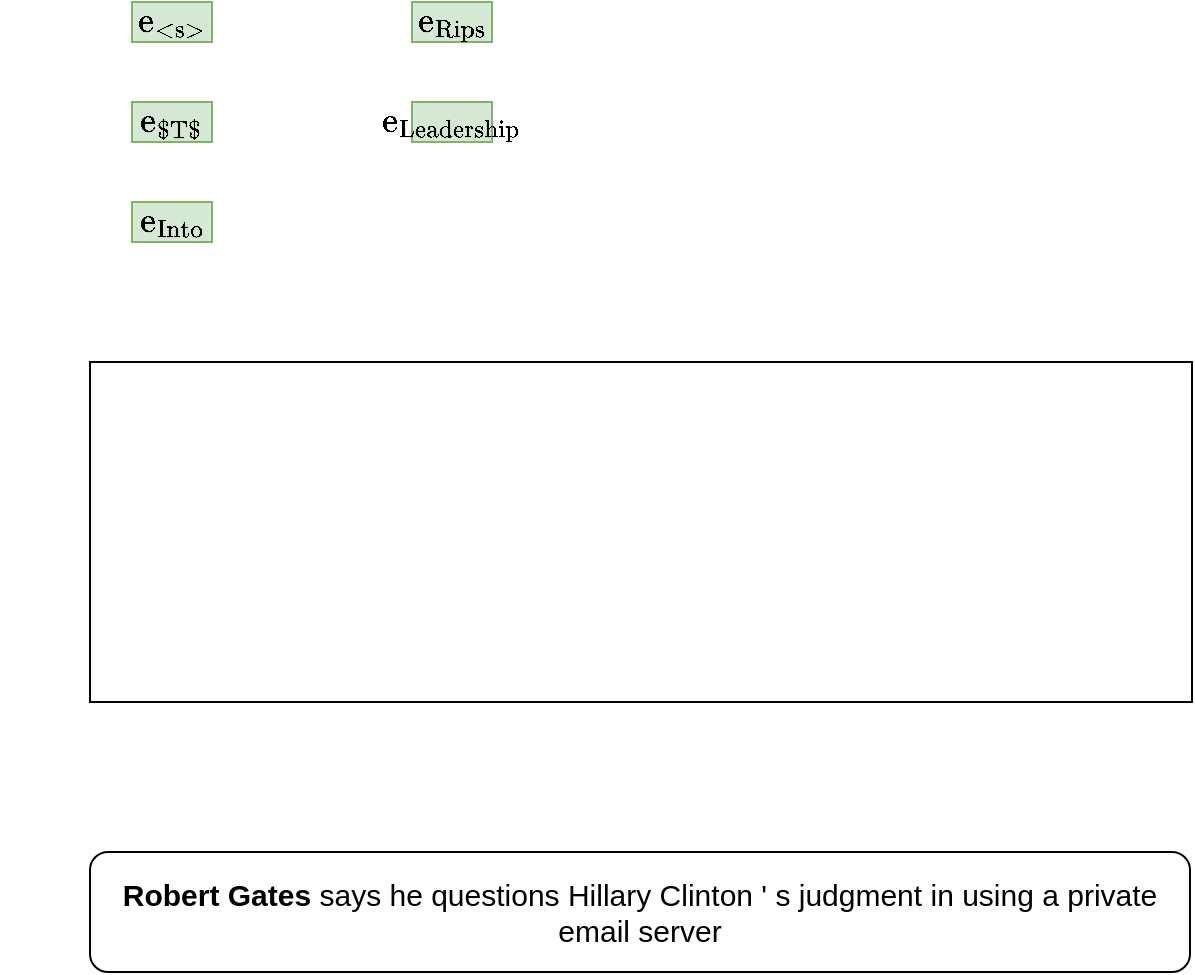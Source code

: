 <mxfile version="26.0.7">
  <diagram name="第 1 页" id="89vJBJVzQ6p3oRt0uOno">
    <mxGraphModel dx="995" dy="663" grid="1" gridSize="10" guides="1" tooltips="1" connect="0" arrows="1" fold="1" page="1" pageScale="1" pageWidth="827" pageHeight="1169" math="1" shadow="0">
      <root>
        <mxCell id="0" />
        <mxCell id="1" parent="0" />
        <mxCell id="BDlRwHxG_kEXWN9z024I-1" value="&lt;span style=&quot;font-size: 15px;&quot;&gt;&lt;b&gt;Robert Gates&lt;/b&gt;&amp;nbsp;says he questions Hillary Clinton &#39; s judgment in using a private email server&lt;/span&gt;" style="rounded=1;whiteSpace=wrap;html=1;" vertex="1" parent="1">
          <mxGeometry x="139" y="555" width="550" height="60" as="geometry" />
        </mxCell>
        <mxCell id="BDlRwHxG_kEXWN9z024I-2" value="" style="rounded=0;whiteSpace=wrap;html=1;" vertex="1" parent="1">
          <mxGeometry x="139" y="310" width="551" height="170" as="geometry" />
        </mxCell>
        <mxCell id="BDlRwHxG_kEXWN9z024I-3" value="$$\text{e}_{\text{&amp;lt;s&amp;gt;}}$$" style="rounded=0;whiteSpace=wrap;html=1;fontSize=15;aspect=fixed;fillColor=#d5e8d4;strokeColor=#82b366;" vertex="1" parent="1">
          <mxGeometry x="160" y="130" width="40" height="20" as="geometry" />
        </mxCell>
        <mxCell id="BDlRwHxG_kEXWN9z024I-4" value="$$\text{e}_{\text{\$T\$}}$$" style="rounded=0;whiteSpace=wrap;html=1;fontSize=15;aspect=fixed;fillColor=#d5e8d4;strokeColor=#82b366;" vertex="1" parent="1">
          <mxGeometry x="160" y="180" width="40" height="20" as="geometry" />
        </mxCell>
        <mxCell id="BDlRwHxG_kEXWN9z024I-8" value="$$\text{e}_{\text{Into}}$$" style="rounded=0;whiteSpace=wrap;html=1;fontSize=15;aspect=fixed;fillColor=#d5e8d4;strokeColor=#82b366;" vertex="1" parent="1">
          <mxGeometry x="160" y="230" width="40" height="20" as="geometry" />
        </mxCell>
        <mxCell id="BDlRwHxG_kEXWN9z024I-9" value="$$\text{e}_{\text{Rips}}$$" style="rounded=0;whiteSpace=wrap;html=1;fontSize=15;aspect=fixed;fillColor=#d5e8d4;strokeColor=#82b366;" vertex="1" parent="1">
          <mxGeometry x="300" y="130" width="40" height="20" as="geometry" />
        </mxCell>
        <mxCell id="BDlRwHxG_kEXWN9z024I-11" value="$$\text{e}_{\text{Leadership}}$$" style="rounded=0;whiteSpace=wrap;html=1;fontSize=15;aspect=fixed;fillColor=#d5e8d4;strokeColor=#82b366;" vertex="1" parent="1">
          <mxGeometry x="300" y="180" width="40" height="20" as="geometry" />
        </mxCell>
      </root>
    </mxGraphModel>
  </diagram>
</mxfile>

